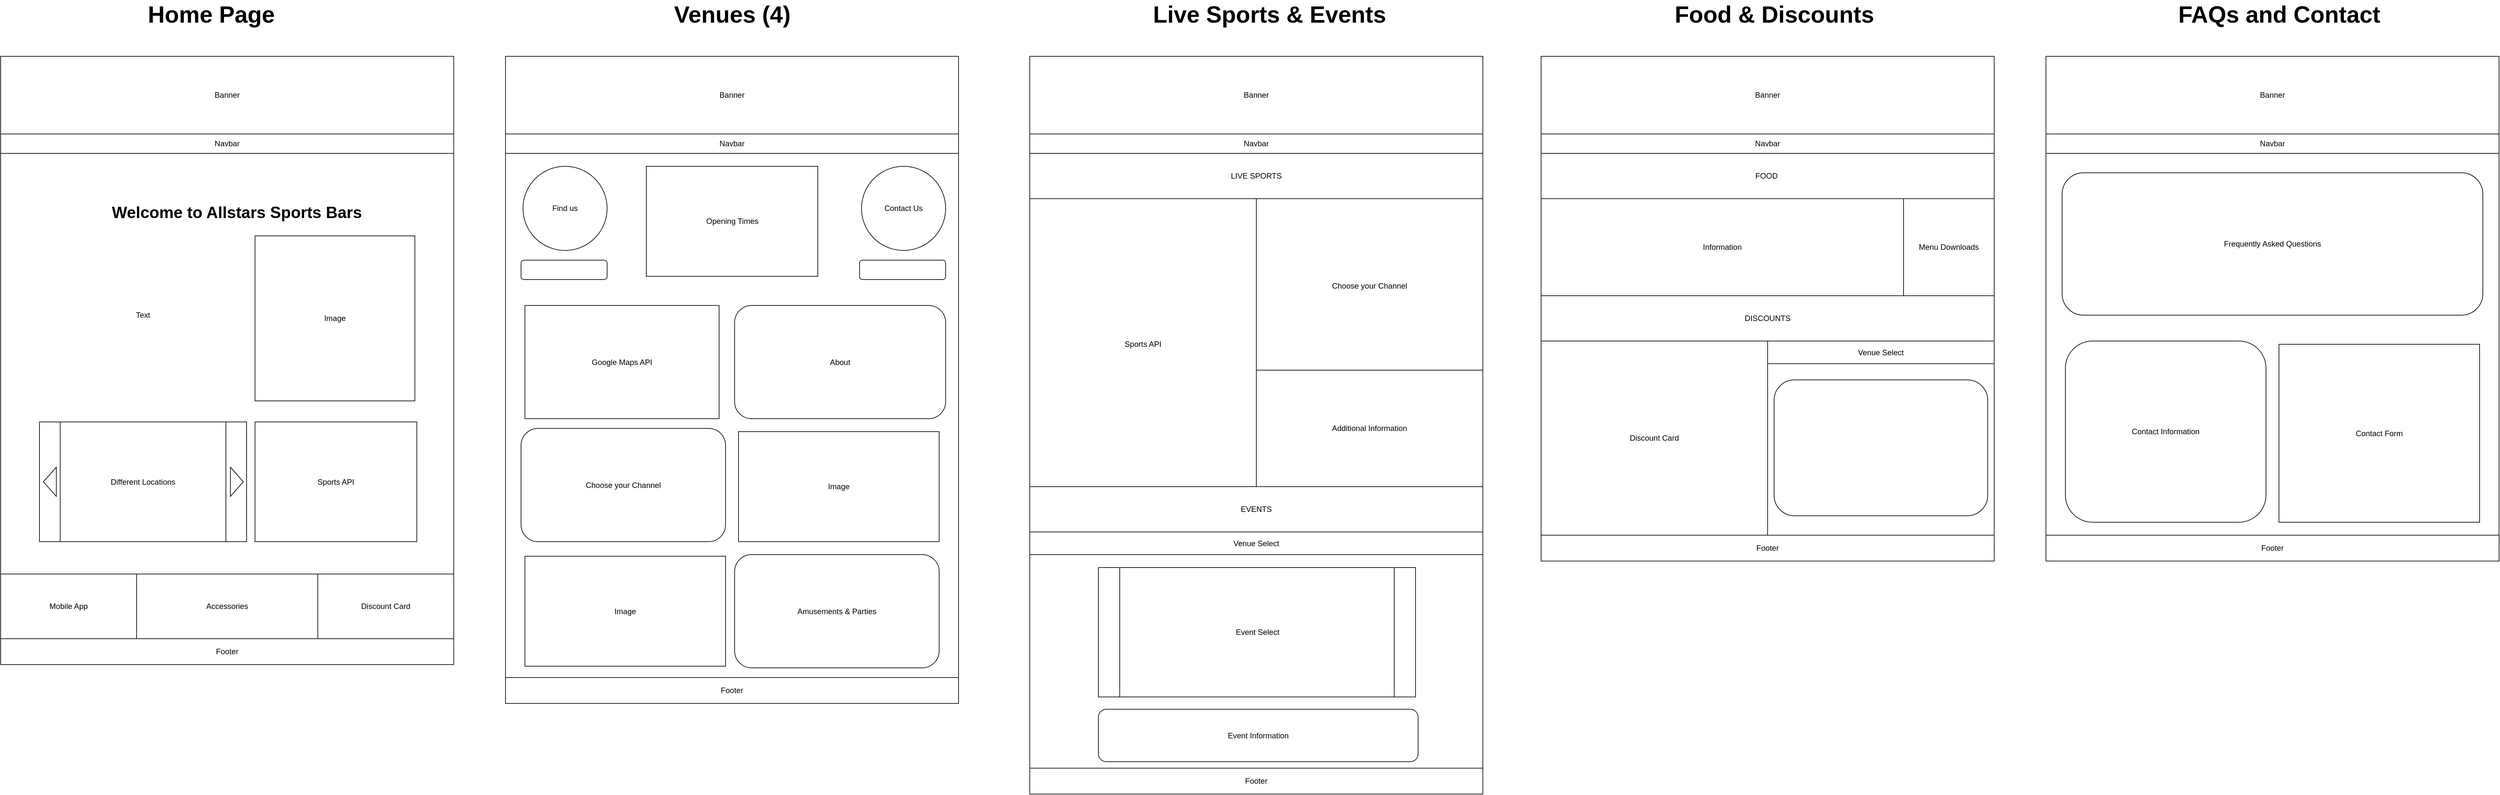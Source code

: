 <mxfile version="12.7.9" type="device"><diagram id="sA7O7k7-pXavu8SDBZ6W" name="Page-1"><mxGraphModel dx="782" dy="529" grid="1" gridSize="10" guides="1" tooltips="1" connect="1" arrows="1" fold="1" page="1" pageScale="1" pageWidth="827" pageHeight="1169" math="0" shadow="0"><root><mxCell id="0"/><mxCell id="1" parent="0"/><mxCell id="w1CWgfzWjK3-o-FmwKSA-1" value="" style="rounded=0;whiteSpace=wrap;html=1;" parent="1" vertex="1"><mxGeometry x="20" y="160" width="700" height="800" as="geometry"/></mxCell><mxCell id="w1CWgfzWjK3-o-FmwKSA-2" value="Navbar" style="rounded=0;whiteSpace=wrap;html=1;" parent="1" vertex="1"><mxGeometry x="20" y="280" width="700" height="30" as="geometry"/></mxCell><mxCell id="w1CWgfzWjK3-o-FmwKSA-3" value="Banner" style="rounded=0;whiteSpace=wrap;html=1;" parent="1" vertex="1"><mxGeometry x="20" y="160" width="700" height="120" as="geometry"/></mxCell><mxCell id="w1CWgfzWjK3-o-FmwKSA-9" value="Sports API" style="rounded=0;whiteSpace=wrap;html=1;" parent="1" vertex="1"><mxGeometry x="413" y="725" width="250" height="185" as="geometry"/></mxCell><mxCell id="w1CWgfzWjK3-o-FmwKSA-10" value="Footer" style="rounded=0;whiteSpace=wrap;html=1;" parent="1" vertex="1"><mxGeometry x="20" y="1060" width="700" height="40" as="geometry"/></mxCell><mxCell id="w1CWgfzWjK3-o-FmwKSA-14" value="Different Locations" style="shape=process;whiteSpace=wrap;html=1;backgroundOutline=1;" parent="1" vertex="1"><mxGeometry x="80" y="725" width="320" height="185" as="geometry"/></mxCell><mxCell id="w1CWgfzWjK3-o-FmwKSA-15" value="" style="triangle;whiteSpace=wrap;html=1;" parent="1" vertex="1"><mxGeometry x="375" y="795" width="20" height="45" as="geometry"/></mxCell><mxCell id="w1CWgfzWjK3-o-FmwKSA-16" value="" style="triangle;whiteSpace=wrap;html=1;flipH=1;" parent="1" vertex="1"><mxGeometry x="86" y="795" width="20" height="45" as="geometry"/></mxCell><mxCell id="w1CWgfzWjK3-o-FmwKSA-18" value="Mobile App" style="rounded=0;whiteSpace=wrap;html=1;" parent="1" vertex="1"><mxGeometry x="20" y="960" width="210" height="100" as="geometry"/></mxCell><mxCell id="w1CWgfzWjK3-o-FmwKSA-19" value="Discount Card" style="rounded=0;whiteSpace=wrap;html=1;" parent="1" vertex="1"><mxGeometry x="510" y="960" width="210" height="100" as="geometry"/></mxCell><mxCell id="w1CWgfzWjK3-o-FmwKSA-27" value="" style="rounded=0;whiteSpace=wrap;html=1;" parent="1" vertex="1"><mxGeometry x="800" y="160" width="700" height="960" as="geometry"/></mxCell><mxCell id="w1CWgfzWjK3-o-FmwKSA-28" value="Navbar" style="rounded=0;whiteSpace=wrap;html=1;" parent="1" vertex="1"><mxGeometry x="800" y="280" width="700" height="30" as="geometry"/></mxCell><mxCell id="w1CWgfzWjK3-o-FmwKSA-29" value="Banner" style="rounded=0;whiteSpace=wrap;html=1;" parent="1" vertex="1"><mxGeometry x="800" y="160" width="700" height="120" as="geometry"/></mxCell><mxCell id="w1CWgfzWjK3-o-FmwKSA-30" value="Footer" style="rounded=0;whiteSpace=wrap;html=1;" parent="1" vertex="1"><mxGeometry x="800" y="1120" width="700" height="40" as="geometry"/></mxCell><mxCell id="w1CWgfzWjK3-o-FmwKSA-31" value="&lt;b&gt;&lt;font style=&quot;font-size: 36px&quot;&gt;Home Page&lt;/font&gt;&lt;/b&gt;" style="text;html=1;align=center;verticalAlign=middle;resizable=0;points=[];autosize=1;" parent="1" vertex="1"><mxGeometry x="240" y="80" width="210" height="30" as="geometry"/></mxCell><mxCell id="w1CWgfzWjK3-o-FmwKSA-32" value="&lt;b&gt;&lt;font style=&quot;font-size: 36px&quot;&gt;Venues (4)&lt;/font&gt;&lt;/b&gt;" style="text;html=1;align=center;verticalAlign=middle;resizable=0;points=[];autosize=1;" parent="1" vertex="1"><mxGeometry x="1050" y="80" width="200" height="30" as="geometry"/></mxCell><mxCell id="w1CWgfzWjK3-o-FmwKSA-37" value="Opening Times" style="rounded=0;whiteSpace=wrap;html=1;" parent="1" vertex="1"><mxGeometry x="1017.5" y="330" width="265" height="170" as="geometry"/></mxCell><mxCell id="w1CWgfzWjK3-o-FmwKSA-40" value="Google Maps API" style="rounded=0;whiteSpace=wrap;html=1;" parent="1" vertex="1"><mxGeometry x="830" y="545" width="300" height="175" as="geometry"/></mxCell><mxCell id="w1CWgfzWjK3-o-FmwKSA-51" value="" style="rounded=0;whiteSpace=wrap;html=1;" parent="1" vertex="1"><mxGeometry x="1610" y="160" width="700" height="1100" as="geometry"/></mxCell><mxCell id="w1CWgfzWjK3-o-FmwKSA-52" value="&lt;b&gt;&lt;font style=&quot;font-size: 36px&quot;&gt;Live Sports &amp;amp; Events&lt;/font&gt;&lt;/b&gt;" style="text;html=1;align=center;verticalAlign=middle;resizable=0;points=[];autosize=1;" parent="1" vertex="1"><mxGeometry x="1790" y="80" width="380" height="30" as="geometry"/></mxCell><mxCell id="w1CWgfzWjK3-o-FmwKSA-53" value="Navbar" style="rounded=0;whiteSpace=wrap;html=1;" parent="1" vertex="1"><mxGeometry x="1610" y="280" width="700" height="30" as="geometry"/></mxCell><mxCell id="w1CWgfzWjK3-o-FmwKSA-54" value="Banner" style="rounded=0;whiteSpace=wrap;html=1;" parent="1" vertex="1"><mxGeometry x="1610" y="160" width="700" height="120" as="geometry"/></mxCell><mxCell id="w1CWgfzWjK3-o-FmwKSA-55" value="" style="rounded=0;whiteSpace=wrap;html=1;" parent="1" vertex="1"><mxGeometry x="2400" y="160" width="700" height="740" as="geometry"/></mxCell><mxCell id="w1CWgfzWjK3-o-FmwKSA-56" value="Sports API" style="rounded=0;whiteSpace=wrap;html=1;" parent="1" vertex="1"><mxGeometry x="1610" y="375" width="350" height="460" as="geometry"/></mxCell><mxCell id="w1CWgfzWjK3-o-FmwKSA-58" value="Choose your Channel" style="rounded=0;whiteSpace=wrap;html=1;" parent="1" vertex="1"><mxGeometry x="1960" y="375" width="350" height="280" as="geometry"/></mxCell><mxCell id="w1CWgfzWjK3-o-FmwKSA-59" value="Additional Information" style="rounded=0;whiteSpace=wrap;html=1;" parent="1" vertex="1"><mxGeometry x="1960" y="645" width="350" height="180" as="geometry"/></mxCell><mxCell id="w1CWgfzWjK3-o-FmwKSA-61" value="Banner" style="rounded=0;whiteSpace=wrap;html=1;" parent="1" vertex="1"><mxGeometry x="2400" y="160" width="700" height="120" as="geometry"/></mxCell><mxCell id="w1CWgfzWjK3-o-FmwKSA-65" value="Navbar" style="rounded=0;whiteSpace=wrap;html=1;" parent="1" vertex="1"><mxGeometry x="2400" y="280" width="700" height="30" as="geometry"/></mxCell><mxCell id="w1CWgfzWjK3-o-FmwKSA-77" value="EVENTS" style="rounded=0;whiteSpace=wrap;html=1;" parent="1" vertex="1"><mxGeometry x="1610" y="825" width="700" height="70" as="geometry"/></mxCell><mxCell id="w1CWgfzWjK3-o-FmwKSA-78" value="LIVE SPORTS" style="rounded=0;whiteSpace=wrap;html=1;" parent="1" vertex="1"><mxGeometry x="1610" y="310" width="700" height="70" as="geometry"/></mxCell><mxCell id="w1CWgfzWjK3-o-FmwKSA-79" value="Event Select" style="shape=process;whiteSpace=wrap;html=1;backgroundOutline=1;size=0.068;" parent="1" vertex="1"><mxGeometry x="1716" y="950" width="490" height="200" as="geometry"/></mxCell><mxCell id="w1CWgfzWjK3-o-FmwKSA-80" value="Venue Select" style="rounded=0;whiteSpace=wrap;html=1;" parent="1" vertex="1"><mxGeometry x="1610" y="895" width="700" height="35" as="geometry"/></mxCell><mxCell id="w1CWgfzWjK3-o-FmwKSA-81" value="Event Information" style="rounded=1;whiteSpace=wrap;html=1;" parent="1" vertex="1"><mxGeometry x="1716" y="1169" width="494" height="81" as="geometry"/></mxCell><mxCell id="w1CWgfzWjK3-o-FmwKSA-82" value="Footer" style="rounded=0;whiteSpace=wrap;html=1;" parent="1" vertex="1"><mxGeometry x="1610" y="1260" width="700" height="40" as="geometry"/></mxCell><mxCell id="w1CWgfzWjK3-o-FmwKSA-84" value="&lt;b&gt;&lt;font style=&quot;font-size: 36px&quot;&gt;Food &amp;amp; Discounts&lt;/font&gt;&lt;/b&gt;" style="text;html=1;align=center;verticalAlign=middle;resizable=0;points=[];autosize=1;" parent="1" vertex="1"><mxGeometry x="2600" y="80" width="320" height="30" as="geometry"/></mxCell><mxCell id="w1CWgfzWjK3-o-FmwKSA-86" value="Information" style="rounded=0;whiteSpace=wrap;html=1;" parent="1" vertex="1"><mxGeometry x="2400" y="380" width="560" height="150" as="geometry"/></mxCell><mxCell id="w1CWgfzWjK3-o-FmwKSA-88" value="Menu Downloads" style="rounded=0;whiteSpace=wrap;html=1;" parent="1" vertex="1"><mxGeometry x="2960" y="380" width="140" height="150" as="geometry"/></mxCell><mxCell id="w1CWgfzWjK3-o-FmwKSA-89" value="EVENTS" style="rounded=0;whiteSpace=wrap;html=1;" parent="1" vertex="1"><mxGeometry x="1610" y="825" width="700" height="70" as="geometry"/></mxCell><mxCell id="w1CWgfzWjK3-o-FmwKSA-90" value="FOOD&amp;nbsp;" style="rounded=0;whiteSpace=wrap;html=1;" parent="1" vertex="1"><mxGeometry x="2400" y="310" width="700" height="70" as="geometry"/></mxCell><mxCell id="w1CWgfzWjK3-o-FmwKSA-91" value="DISCOUNTS" style="rounded=0;whiteSpace=wrap;html=1;" parent="1" vertex="1"><mxGeometry x="2400" y="530" width="700" height="70" as="geometry"/></mxCell><mxCell id="w1CWgfzWjK3-o-FmwKSA-92" value="Discount Card" style="rounded=0;whiteSpace=wrap;html=1;" parent="1" vertex="1"><mxGeometry x="2400" y="600" width="350" height="300" as="geometry"/></mxCell><mxCell id="w1CWgfzWjK3-o-FmwKSA-93" value="" style="rounded=1;whiteSpace=wrap;html=1;" parent="1" vertex="1"><mxGeometry x="2760" y="660" width="330" height="210" as="geometry"/></mxCell><mxCell id="w1CWgfzWjK3-o-FmwKSA-94" value="Venue Select" style="rounded=0;whiteSpace=wrap;html=1;" parent="1" vertex="1"><mxGeometry x="2750" y="600" width="350" height="35" as="geometry"/></mxCell><mxCell id="w1CWgfzWjK3-o-FmwKSA-95" value="Footer" style="rounded=0;whiteSpace=wrap;html=1;" parent="1" vertex="1"><mxGeometry x="2400" y="900" width="700" height="40" as="geometry"/></mxCell><mxCell id="w1CWgfzWjK3-o-FmwKSA-96" value="" style="rounded=0;whiteSpace=wrap;html=1;" parent="1" vertex="1"><mxGeometry x="3180" y="160" width="700" height="740" as="geometry"/></mxCell><mxCell id="w1CWgfzWjK3-o-FmwKSA-97" value="Banner" style="rounded=0;whiteSpace=wrap;html=1;" parent="1" vertex="1"><mxGeometry x="3180" y="160" width="700" height="120" as="geometry"/></mxCell><mxCell id="w1CWgfzWjK3-o-FmwKSA-98" value="Navbar" style="rounded=0;whiteSpace=wrap;html=1;" parent="1" vertex="1"><mxGeometry x="3180" y="280" width="700" height="30" as="geometry"/></mxCell><mxCell id="w1CWgfzWjK3-o-FmwKSA-99" value="Footer" style="rounded=0;whiteSpace=wrap;html=1;" parent="1" vertex="1"><mxGeometry x="3180" y="900" width="700" height="40" as="geometry"/></mxCell><mxCell id="w1CWgfzWjK3-o-FmwKSA-100" value="&lt;span style=&quot;font-size: 36px&quot;&gt;&lt;b&gt;FAQs and Contact&lt;/b&gt;&lt;/span&gt;" style="text;html=1;align=center;verticalAlign=middle;resizable=0;points=[];autosize=1;" parent="1" vertex="1"><mxGeometry x="3375" y="80" width="330" height="30" as="geometry"/></mxCell><mxCell id="w1CWgfzWjK3-o-FmwKSA-101" value="Frequently Asked Questions" style="rounded=1;whiteSpace=wrap;html=1;" parent="1" vertex="1"><mxGeometry x="3205" y="340" width="650" height="220" as="geometry"/></mxCell><mxCell id="w1CWgfzWjK3-o-FmwKSA-103" value="Contact Information" style="rounded=1;whiteSpace=wrap;html=1;" parent="1" vertex="1"><mxGeometry x="3210" y="600" width="310" height="280" as="geometry"/></mxCell><mxCell id="w1CWgfzWjK3-o-FmwKSA-104" value="Contact Form" style="rounded=0;whiteSpace=wrap;html=1;" parent="1" vertex="1"><mxGeometry x="3540" y="605" width="310" height="275" as="geometry"/></mxCell><mxCell id="w1CWgfzWjK3-o-FmwKSA-109" value="Image" style="rounded=0;whiteSpace=wrap;html=1;" parent="1" vertex="1"><mxGeometry x="413" y="437.5" width="247" height="255" as="geometry"/></mxCell><mxCell id="w1CWgfzWjK3-o-FmwKSA-111" value="Text" style="text;html=1;strokeColor=none;fillColor=none;align=center;verticalAlign=middle;whiteSpace=wrap;rounded=0;" parent="1" vertex="1"><mxGeometry x="80" y="431.25" width="320" height="257.5" as="geometry"/></mxCell><mxCell id="w1CWgfzWjK3-o-FmwKSA-112" value="&lt;span style=&quot;font-size: 25px;&quot;&gt;Welcome to Allstars Sports Bars&lt;/span&gt;" style="text;html=1;strokeColor=none;fillColor=none;align=center;verticalAlign=middle;whiteSpace=wrap;rounded=0;fontStyle=1;fontSize=25;" parent="1" vertex="1"><mxGeometry x="180" y="390" width="410" height="20" as="geometry"/></mxCell><mxCell id="w1CWgfzWjK3-o-FmwKSA-113" value="Accessories" style="rounded=0;whiteSpace=wrap;html=1;" parent="1" vertex="1"><mxGeometry x="230" y="960" width="280" height="100" as="geometry"/></mxCell><mxCell id="w1CWgfzWjK3-o-FmwKSA-114" value="Find us" style="ellipse;whiteSpace=wrap;html=1;fontSize=12;" parent="1" vertex="1"><mxGeometry x="827" y="330" width="130" height="130" as="geometry"/></mxCell><mxCell id="w1CWgfzWjK3-o-FmwKSA-115" value="Contact Us" style="ellipse;whiteSpace=wrap;html=1;fontSize=12;" parent="1" vertex="1"><mxGeometry x="1350" y="330" width="130" height="130" as="geometry"/></mxCell><mxCell id="w1CWgfzWjK3-o-FmwKSA-117" value="" style="rounded=1;whiteSpace=wrap;html=1;fontSize=25;" parent="1" vertex="1"><mxGeometry x="824" y="475" width="133" height="30" as="geometry"/></mxCell><mxCell id="w1CWgfzWjK3-o-FmwKSA-118" value="" style="rounded=1;whiteSpace=wrap;html=1;fontSize=25;" parent="1" vertex="1"><mxGeometry x="1347" y="475" width="133" height="30" as="geometry"/></mxCell><mxCell id="w1CWgfzWjK3-o-FmwKSA-119" value="Choose your Channel" style="rounded=1;whiteSpace=wrap;html=1;fontSize=12;" parent="1" vertex="1"><mxGeometry x="824" y="735" width="316" height="175" as="geometry"/></mxCell><mxCell id="w1CWgfzWjK3-o-FmwKSA-120" value="About" style="rounded=1;whiteSpace=wrap;html=1;fontSize=12;" parent="1" vertex="1"><mxGeometry x="1154" y="545" width="326" height="175" as="geometry"/></mxCell><mxCell id="w1CWgfzWjK3-o-FmwKSA-123" value="Amusements &amp;amp; Parties" style="rounded=1;whiteSpace=wrap;html=1;fontSize=12;" parent="1" vertex="1"><mxGeometry x="1154" y="930" width="316" height="175" as="geometry"/></mxCell><mxCell id="w1CWgfzWjK3-o-FmwKSA-125" value="Image" style="rounded=0;whiteSpace=wrap;html=1;" parent="1" vertex="1"><mxGeometry x="1160" y="740" width="310" height="170" as="geometry"/></mxCell><mxCell id="w1CWgfzWjK3-o-FmwKSA-126" value="Image" style="rounded=0;whiteSpace=wrap;html=1;" parent="1" vertex="1"><mxGeometry x="830" y="932.5" width="310" height="170" as="geometry"/></mxCell></root></mxGraphModel></diagram></mxfile>